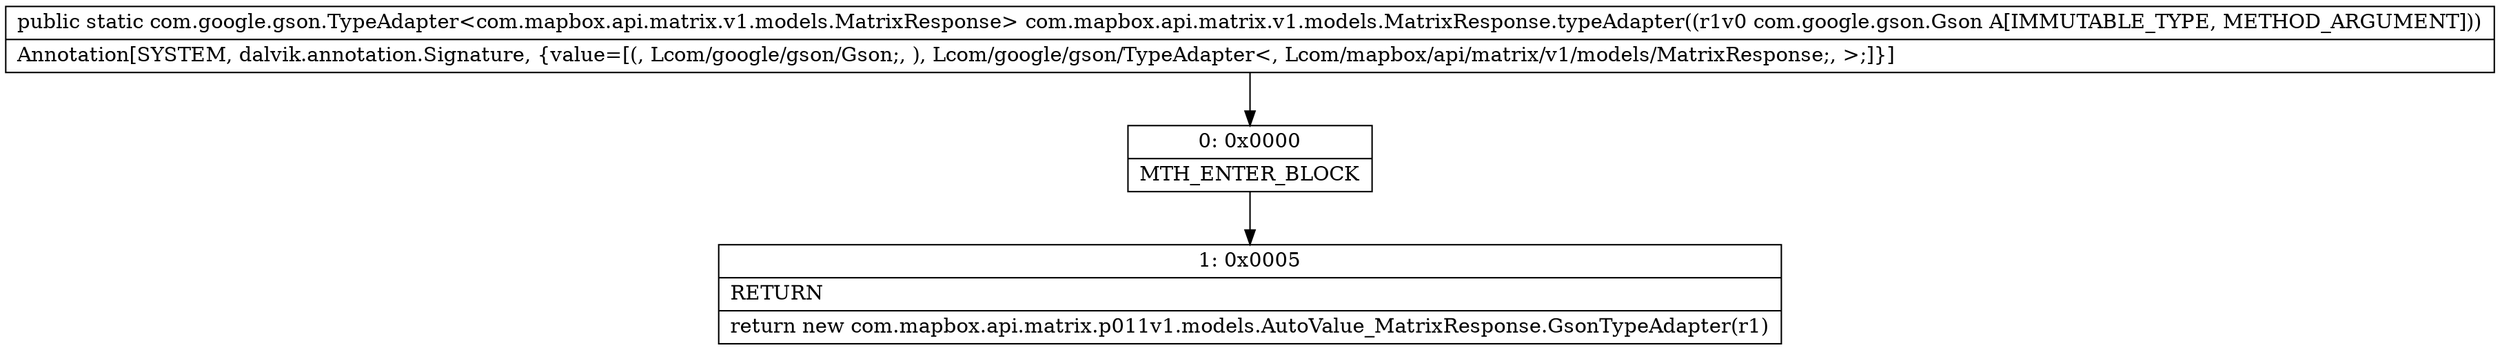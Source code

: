digraph "CFG forcom.mapbox.api.matrix.v1.models.MatrixResponse.typeAdapter(Lcom\/google\/gson\/Gson;)Lcom\/google\/gson\/TypeAdapter;" {
Node_0 [shape=record,label="{0\:\ 0x0000|MTH_ENTER_BLOCK\l}"];
Node_1 [shape=record,label="{1\:\ 0x0005|RETURN\l|return new com.mapbox.api.matrix.p011v1.models.AutoValue_MatrixResponse.GsonTypeAdapter(r1)\l}"];
MethodNode[shape=record,label="{public static com.google.gson.TypeAdapter\<com.mapbox.api.matrix.v1.models.MatrixResponse\> com.mapbox.api.matrix.v1.models.MatrixResponse.typeAdapter((r1v0 com.google.gson.Gson A[IMMUTABLE_TYPE, METHOD_ARGUMENT]))  | Annotation[SYSTEM, dalvik.annotation.Signature, \{value=[(, Lcom\/google\/gson\/Gson;, ), Lcom\/google\/gson\/TypeAdapter\<, Lcom\/mapbox\/api\/matrix\/v1\/models\/MatrixResponse;, \>;]\}]\l}"];
MethodNode -> Node_0;
Node_0 -> Node_1;
}

